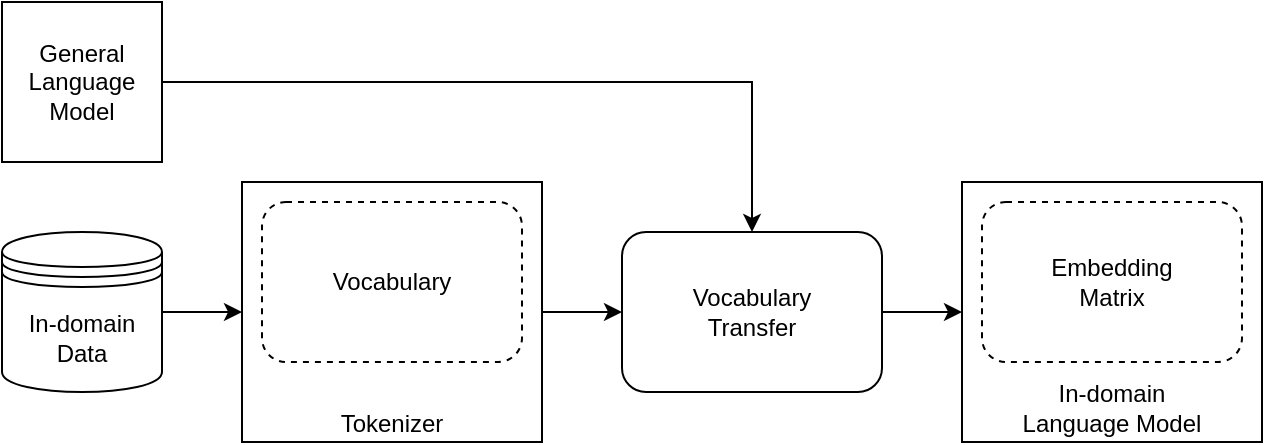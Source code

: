 <mxfile version="20.2.0" type="device"><diagram id="pBAVL_8rcHJY1Ns-183m" name="Page-1"><mxGraphModel dx="782" dy="392" grid="0" gridSize="10" guides="1" tooltips="1" connect="1" arrows="1" fold="1" page="1" pageScale="1" pageWidth="1100" pageHeight="850" math="0" shadow="0"><root><mxCell id="0"/><mxCell id="1" parent="0"/><mxCell id="vnY59QhVc41ybOUHMhMJ-1" value="&lt;div&gt;In-domain &lt;br&gt;&lt;/div&gt;&lt;div&gt;Data&lt;br&gt;&lt;/div&gt;" style="shape=datastore;whiteSpace=wrap;html=1;" parent="1" vertex="1"><mxGeometry x="80" y="255" width="80" height="80" as="geometry"/></mxCell><mxCell id="vnY59QhVc41ybOUHMhMJ-2" value="Tokenizer" style="rounded=0;whiteSpace=wrap;html=1;verticalAlign=bottom;" parent="1" vertex="1"><mxGeometry x="200" y="230" width="150" height="130" as="geometry"/></mxCell><mxCell id="vnY59QhVc41ybOUHMhMJ-3" value="Vocabulary" style="rounded=1;whiteSpace=wrap;html=1;dashed=1;" parent="1" vertex="1"><mxGeometry x="210" y="240" width="130" height="80" as="geometry"/></mxCell><mxCell id="vnY59QhVc41ybOUHMhMJ-4" value="&lt;div&gt;General &lt;br&gt;&lt;/div&gt;&lt;div&gt;Language &lt;br&gt;&lt;/div&gt;&lt;div&gt;Model&lt;br&gt;&lt;/div&gt;" style="rounded=0;whiteSpace=wrap;html=1;" parent="1" vertex="1"><mxGeometry x="80" y="140" width="80" height="80" as="geometry"/></mxCell><mxCell id="vnY59QhVc41ybOUHMhMJ-6" value="&lt;div&gt;Vocabulary &lt;br&gt;&lt;/div&gt;&lt;div&gt;Transfer&lt;/div&gt;" style="rounded=1;whiteSpace=wrap;html=1;" parent="1" vertex="1"><mxGeometry x="390" y="255" width="130" height="80" as="geometry"/></mxCell><mxCell id="vnY59QhVc41ybOUHMhMJ-7" value="&lt;div&gt;In-domain &lt;br&gt;&lt;/div&gt;&lt;div&gt;Language Model&lt;/div&gt;" style="rounded=0;whiteSpace=wrap;html=1;verticalAlign=bottom;" parent="1" vertex="1"><mxGeometry x="560" y="230" width="150" height="130" as="geometry"/></mxCell><mxCell id="vnY59QhVc41ybOUHMhMJ-8" value="&lt;div&gt;Embedding &lt;br&gt;&lt;/div&gt;&lt;div&gt;Matrix&lt;/div&gt;" style="rounded=1;whiteSpace=wrap;html=1;dashed=1;" parent="1" vertex="1"><mxGeometry x="570" y="240" width="130" height="80" as="geometry"/></mxCell><mxCell id="vnY59QhVc41ybOUHMhMJ-9" value="" style="endArrow=classic;html=1;rounded=0;exitX=1;exitY=0.5;exitDx=0;exitDy=0;entryX=0.5;entryY=0;entryDx=0;entryDy=0;" parent="1" source="vnY59QhVc41ybOUHMhMJ-4" target="vnY59QhVc41ybOUHMhMJ-6" edge="1"><mxGeometry width="50" height="50" relative="1" as="geometry"><mxPoint x="260" y="180" as="sourcePoint"/><mxPoint x="550" y="160" as="targetPoint"/><Array as="points"><mxPoint x="455" y="180"/></Array></mxGeometry></mxCell><mxCell id="vnY59QhVc41ybOUHMhMJ-10" value="" style="endArrow=classic;html=1;rounded=0;exitX=1;exitY=0.5;exitDx=0;exitDy=0;entryX=0;entryY=0.5;entryDx=0;entryDy=0;" parent="1" source="vnY59QhVc41ybOUHMhMJ-1" target="vnY59QhVc41ybOUHMhMJ-2" edge="1"><mxGeometry width="50" height="50" relative="1" as="geometry"><mxPoint x="230" y="420" as="sourcePoint"/><mxPoint x="280" y="370" as="targetPoint"/></mxGeometry></mxCell><mxCell id="vnY59QhVc41ybOUHMhMJ-11" value="" style="endArrow=classic;html=1;rounded=0;exitX=1;exitY=0.5;exitDx=0;exitDy=0;entryX=0;entryY=0.5;entryDx=0;entryDy=0;" parent="1" source="vnY59QhVc41ybOUHMhMJ-2" target="vnY59QhVc41ybOUHMhMJ-6" edge="1"><mxGeometry width="50" height="50" relative="1" as="geometry"><mxPoint x="450" y="410" as="sourcePoint"/><mxPoint x="500" y="360" as="targetPoint"/></mxGeometry></mxCell><mxCell id="vnY59QhVc41ybOUHMhMJ-12" value="" style="endArrow=classic;html=1;rounded=0;exitX=1;exitY=0.5;exitDx=0;exitDy=0;entryX=0;entryY=0.5;entryDx=0;entryDy=0;" parent="1" source="vnY59QhVc41ybOUHMhMJ-6" target="vnY59QhVc41ybOUHMhMJ-7" edge="1"><mxGeometry width="50" height="50" relative="1" as="geometry"><mxPoint x="480" y="420" as="sourcePoint"/><mxPoint x="530" y="370" as="targetPoint"/></mxGeometry></mxCell></root></mxGraphModel></diagram></mxfile>